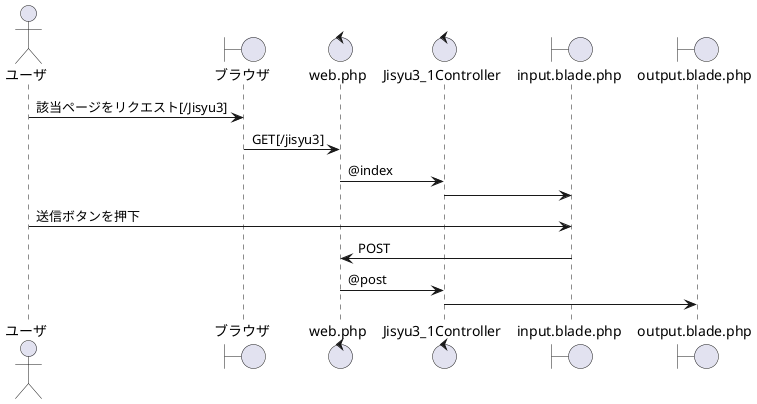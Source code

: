 @startuml
actor ユーザ
boundary ブラウザ
control web.php
control Jisyu3_1Controller
boundary input.blade.php
boundary output.blade.php

ユーザ -> ブラウザ:該当ページをリクエスト[/Jisyu3]
ブラウザ -> web.php: GET[/jisyu3]
web.php -> Jisyu3_1Controller:@index
Jisyu3_1Controller -> input.blade.php

ユーザ->input.blade.php:送信ボタンを押下
input.blade.php->web.php:POST
web.php->Jisyu3_1Controller:@post
Jisyu3_1Controller->output.blade.php
@enduml